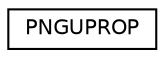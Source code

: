 digraph "Graphical Class Hierarchy"
{
 // LATEX_PDF_SIZE
  edge [fontname="Helvetica",fontsize="10",labelfontname="Helvetica",labelfontsize="10"];
  node [fontname="Helvetica",fontsize="10",shape=record];
  rankdir="LR";
  Node0 [label="PNGUPROP",height=0.2,width=0.4,color="black", fillcolor="white", style="filled",URL="$struct_p_n_g_u_p_r_o_p.html",tooltip=" "];
}
